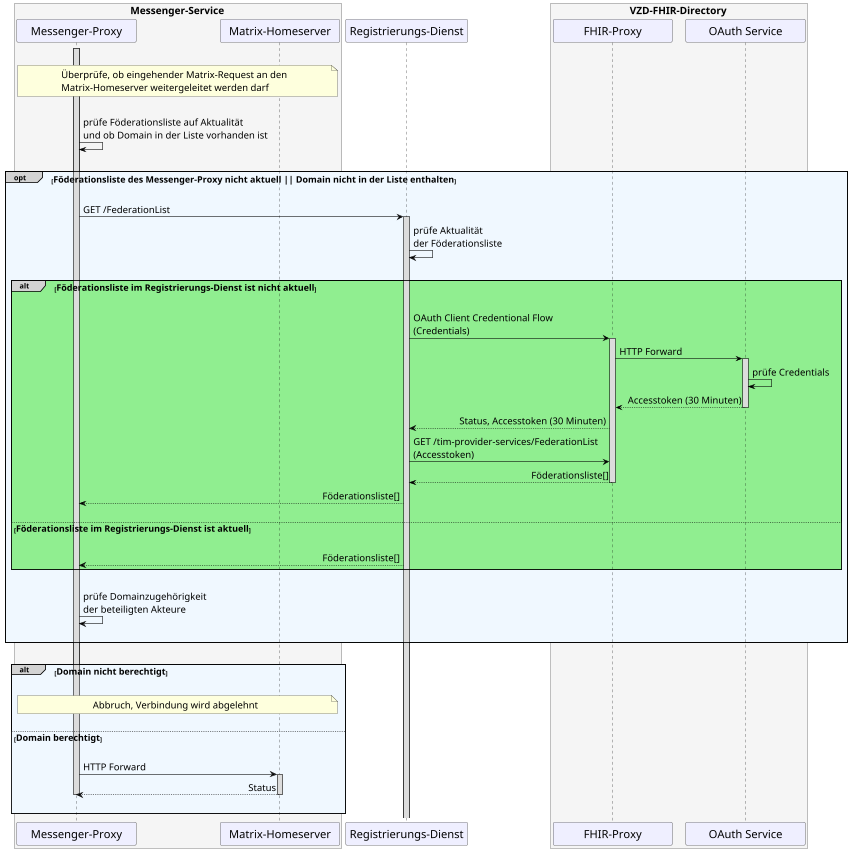 /' 
# TI-Messenger 1.1
# TI-Messenger-Dienst
# UC - 10064
# Sequence Diagram
# Name: Föderationszugehörigkeit eines Messenger-Service prüfen
'/

@startuml
skinparam sequenceMessageAlign direction
skinparam minClassWidth 200
skinparam BoxPadding 1
skinparam sequenceReferenceHeaderBackgroundColor palegreen
scale max 850 width

skinparam sequence {
ArrowColor black
ArrowFontSize 17
ActorBorderColor black
LifeLineBorderColor black
LifeLineBackgroundColor Gainsboro

ParticipantBorderColor Motivation
ParticipantBackgroundColor Motivation
ParticipantFontName Impact
ParticipantFontSize 20
ParticipantFontColor black
ParticipantBorderColor Black
ParticipantBackgroundColor MOTIVATION

ActorBackgroundColor Gainsboro
ActorFontColor black
ActorFontSize 20
ActorFontName Aapex
}
    box <size:18>Messenger-Service</size> #WhiteSmoke
    participant MP as "Messenger-Proxy"
    participant MH as "Matrix-Homeserver"
    end box
    participant RD as "Registrierungs-Dienst"
    box <size:18>VZD-FHIR-Directory</size> #WhiteSmoke
      participant FP as "FHIR-Proxy"
      participant AS as "OAuth Service"
    end box

|||
note over MP, MH: <size:17>Überprüfe, ob eingehender Matrix-Request an den \n<size:17>Matrix-Homeserver weitergeleitet werden darf</size>
|||

    Activate MP
  MP->MP: prüfe Föderationsliste auf Aktualität \nund ob Domain in der Liste vorhanden ist

|||
opt#LightGrey #AliceBlue <size:16>Föderationsliste des Messenger-Proxy nicht aktuell || Domain nicht in der Liste enthalten</size>
|||  

  MP->RD: GET /FederationList
    Activate RD
  RD->RD: prüfe Aktualität \nder Föderationsliste
  
  |||
  alt#LightGrey #Lightgreen <size:16>Föderationsliste im Registrierungs-Dienst ist nicht aktuell</size>
  ||| 
  
    RD->FP: OAuth Client Credentional Flow \n(Credentials)
        Activate FP
    FP->AS: HTTP Forward
      Activate AS
    AS->AS: prüfe Credentials
    AS-->FP: Accesstoken (30 Minuten)
      Deactivate AS
    FP-->RD: Status, Accesstoken (30 Minuten)
    RD->FP: GET /tim-provider-services/FederationList \n(Accesstoken)
    FP-->RD: Föderationsliste[]
      Deactivate FP
    RD-->MP: Föderationsliste[]

      |||
      else <size:16>Föderationsliste im Registrierungs-Dienst ist aktuell</size>
      |||
        RD-->MP: Föderationsliste[]
  end
  
  |||
  MP->MP: prüfe Domainzugehörigkeit \nder beteiligten Akteure
  |||
  
end

|||
alt#LightGrey #AliceBlue <size:16>Domain nicht berechtigt</size>
|||  

  note over MP, MH: <size:17>Abbruch, Verbindung wird abgelehnt</size>
  ||| 
  
  else <size:16>Domain berechtigt</size>
    ||| 
    MP->MH: HTTP Forward
      Activate MH
    MH-->MP: Status
      Deactivate MH
      Deactivate MP
    ||| 

end
@enduml
